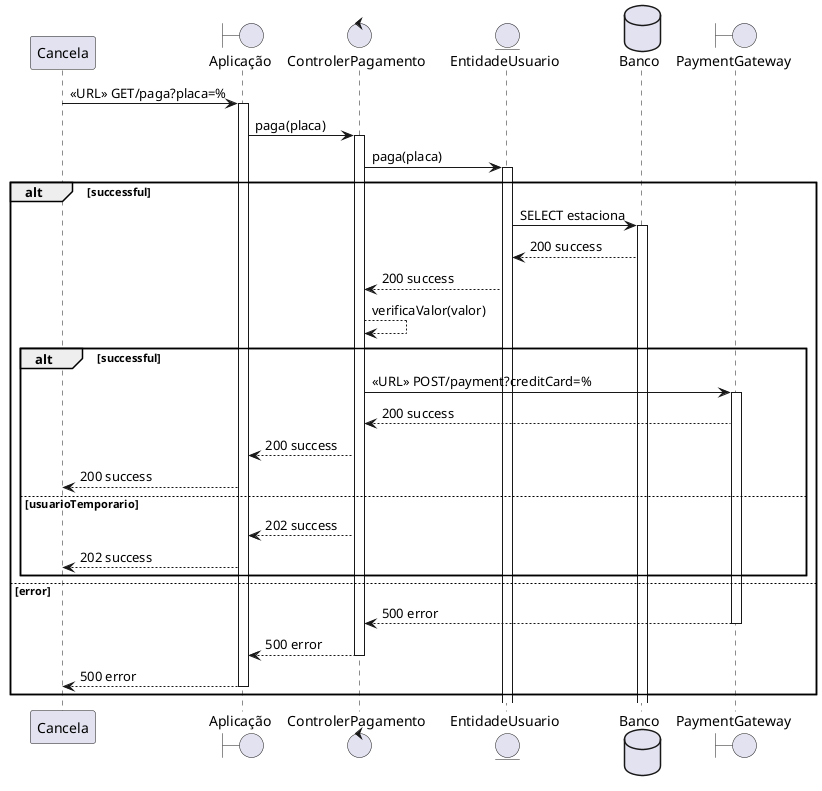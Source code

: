 @startuml
participant Cancela as catraca
boundary    Aplicação as app
control     ControlerPagamento as controler
entity      EntidadeUsuario as user
database    Banco as bd
boundary    PaymentGateway as pagamento

catraca -> app ++ : <<URL>> GET/paga?placa=%
app -> controler ++: paga(placa)
controler-> user ++: paga(placa)
alt successful
user-> bd ++: SELECT estaciona
bd--> user: 200 success
user--> controler: 200 success

controler--> controler: verificaValor(valor)
alt successful
controler-> pagamento++ : <<URL>> POST/payment?creditCard=%

pagamento--> controler: 200 success
controler--> app: 200 success
app --> catraca: 200 success


else usuarioTemporario
controler--> app: 202 success
app --> catraca: 202 success

end

else error
pagamento--> controler --: 500 error
controler--> app --: 500 error
app --> catraca --: 500 error

end
 
@enduml
